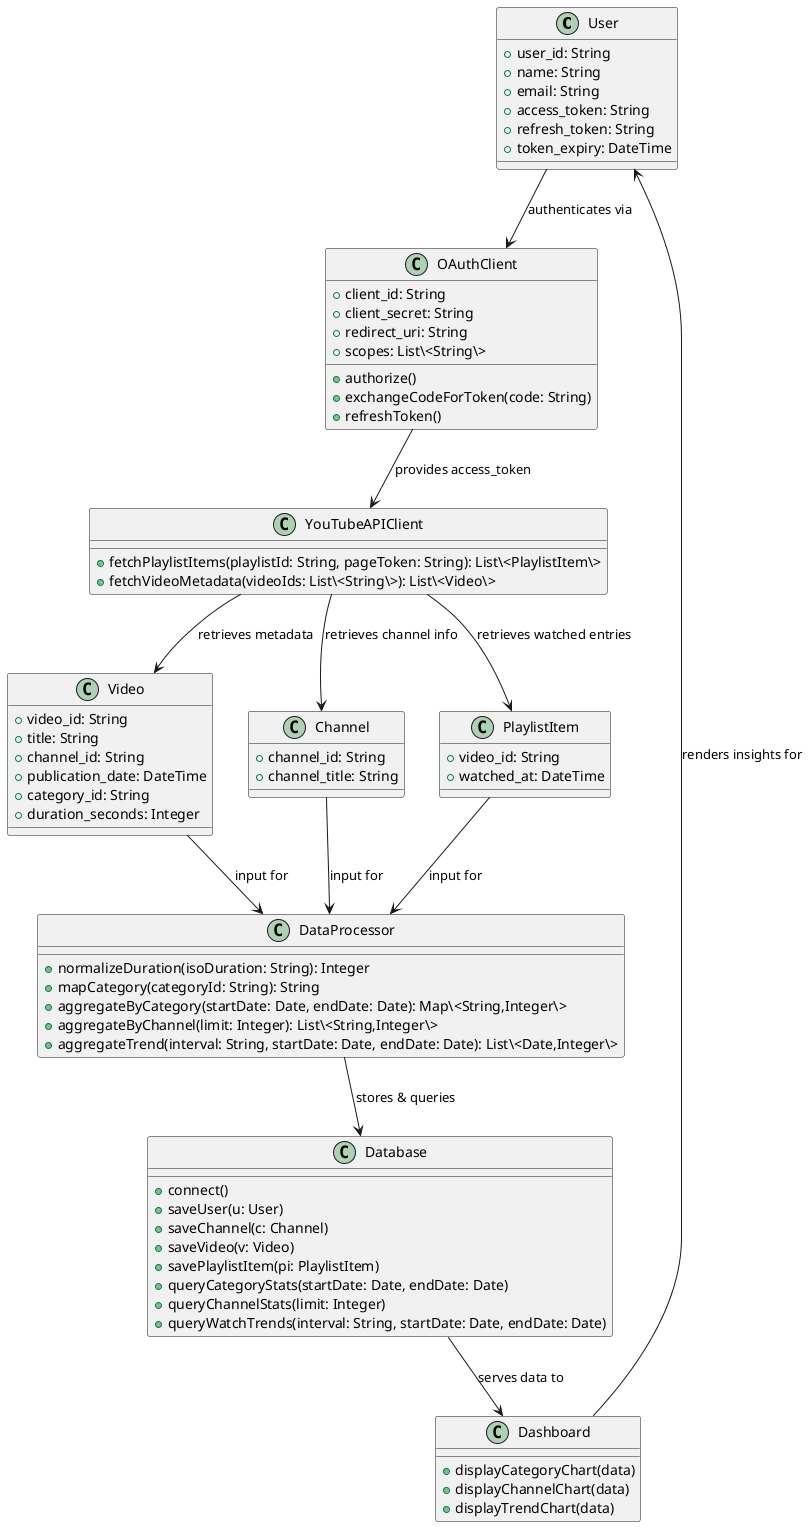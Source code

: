 @startuml diagram

'=== Core Domain Models ===
class User {
    + user_id: String
    + name: String
    + email: String
    + access_token: String
    + refresh_token: String
    + token_expiry: DateTime
}

class Video {
    + video_id: String
    + title: String
    + channel_id: String
    + publication_date: DateTime
    + category_id: String
    + duration_seconds: Integer
}

class Channel {
    + channel_id: String
    + channel_title: String
}

class PlaylistItem {
    + video_id: String
    + watched_at: DateTime
}

'=== Service & Processing Components ===
class OAuthClient {
    + client_id: String
    + client_secret: String
    + redirect_uri: String
    + scopes: List\<String\>
    + authorize()
    + exchangeCodeForToken(code: String)
    + refreshToken()
}

class YouTubeAPIClient {
    + fetchPlaylistItems(playlistId: String, pageToken: String): List\<PlaylistItem\>
    + fetchVideoMetadata(videoIds: List\<String\>): List\<Video\>
}

class DataProcessor {
    + normalizeDuration(isoDuration: String): Integer
    + mapCategory(categoryId: String): String
    + aggregateByCategory(startDate: Date, endDate: Date): Map\<String,Integer\>
    + aggregateByChannel(limit: Integer): List\<String,Integer\>
    + aggregateTrend(interval: String, startDate: Date, endDate: Date): List\<Date,Integer\>
}

class Database {
    + connect()
    + saveUser(u: User)
    + saveChannel(c: Channel)
    + saveVideo(v: Video)
    + savePlaylistItem(pi: PlaylistItem)
    + queryCategoryStats(startDate: Date, endDate: Date)
    + queryChannelStats(limit: Integer)
    + queryWatchTrends(interval: String, startDate: Date, endDate: Date)
}

class Dashboard {
    + displayCategoryChart(data)
    + displayChannelChart(data)
    + displayTrendChart(data)
}

'=== Relationships ===
User --> OAuthClient : authenticates via
OAuthClient --> YouTubeAPIClient : provides access_token
YouTubeAPIClient --> PlaylistItem : retrieves watched entries
YouTubeAPIClient --> Video : retrieves metadata
YouTubeAPIClient --> Channel : retrieves channel info

PlaylistItem --> DataProcessor : input for
Video --> DataProcessor : input for
Channel --> DataProcessor : input for

DataProcessor --> Database : stores & queries
Database --> Dashboard : serves data to
Dashboard --> User : renders insights for

@enduml